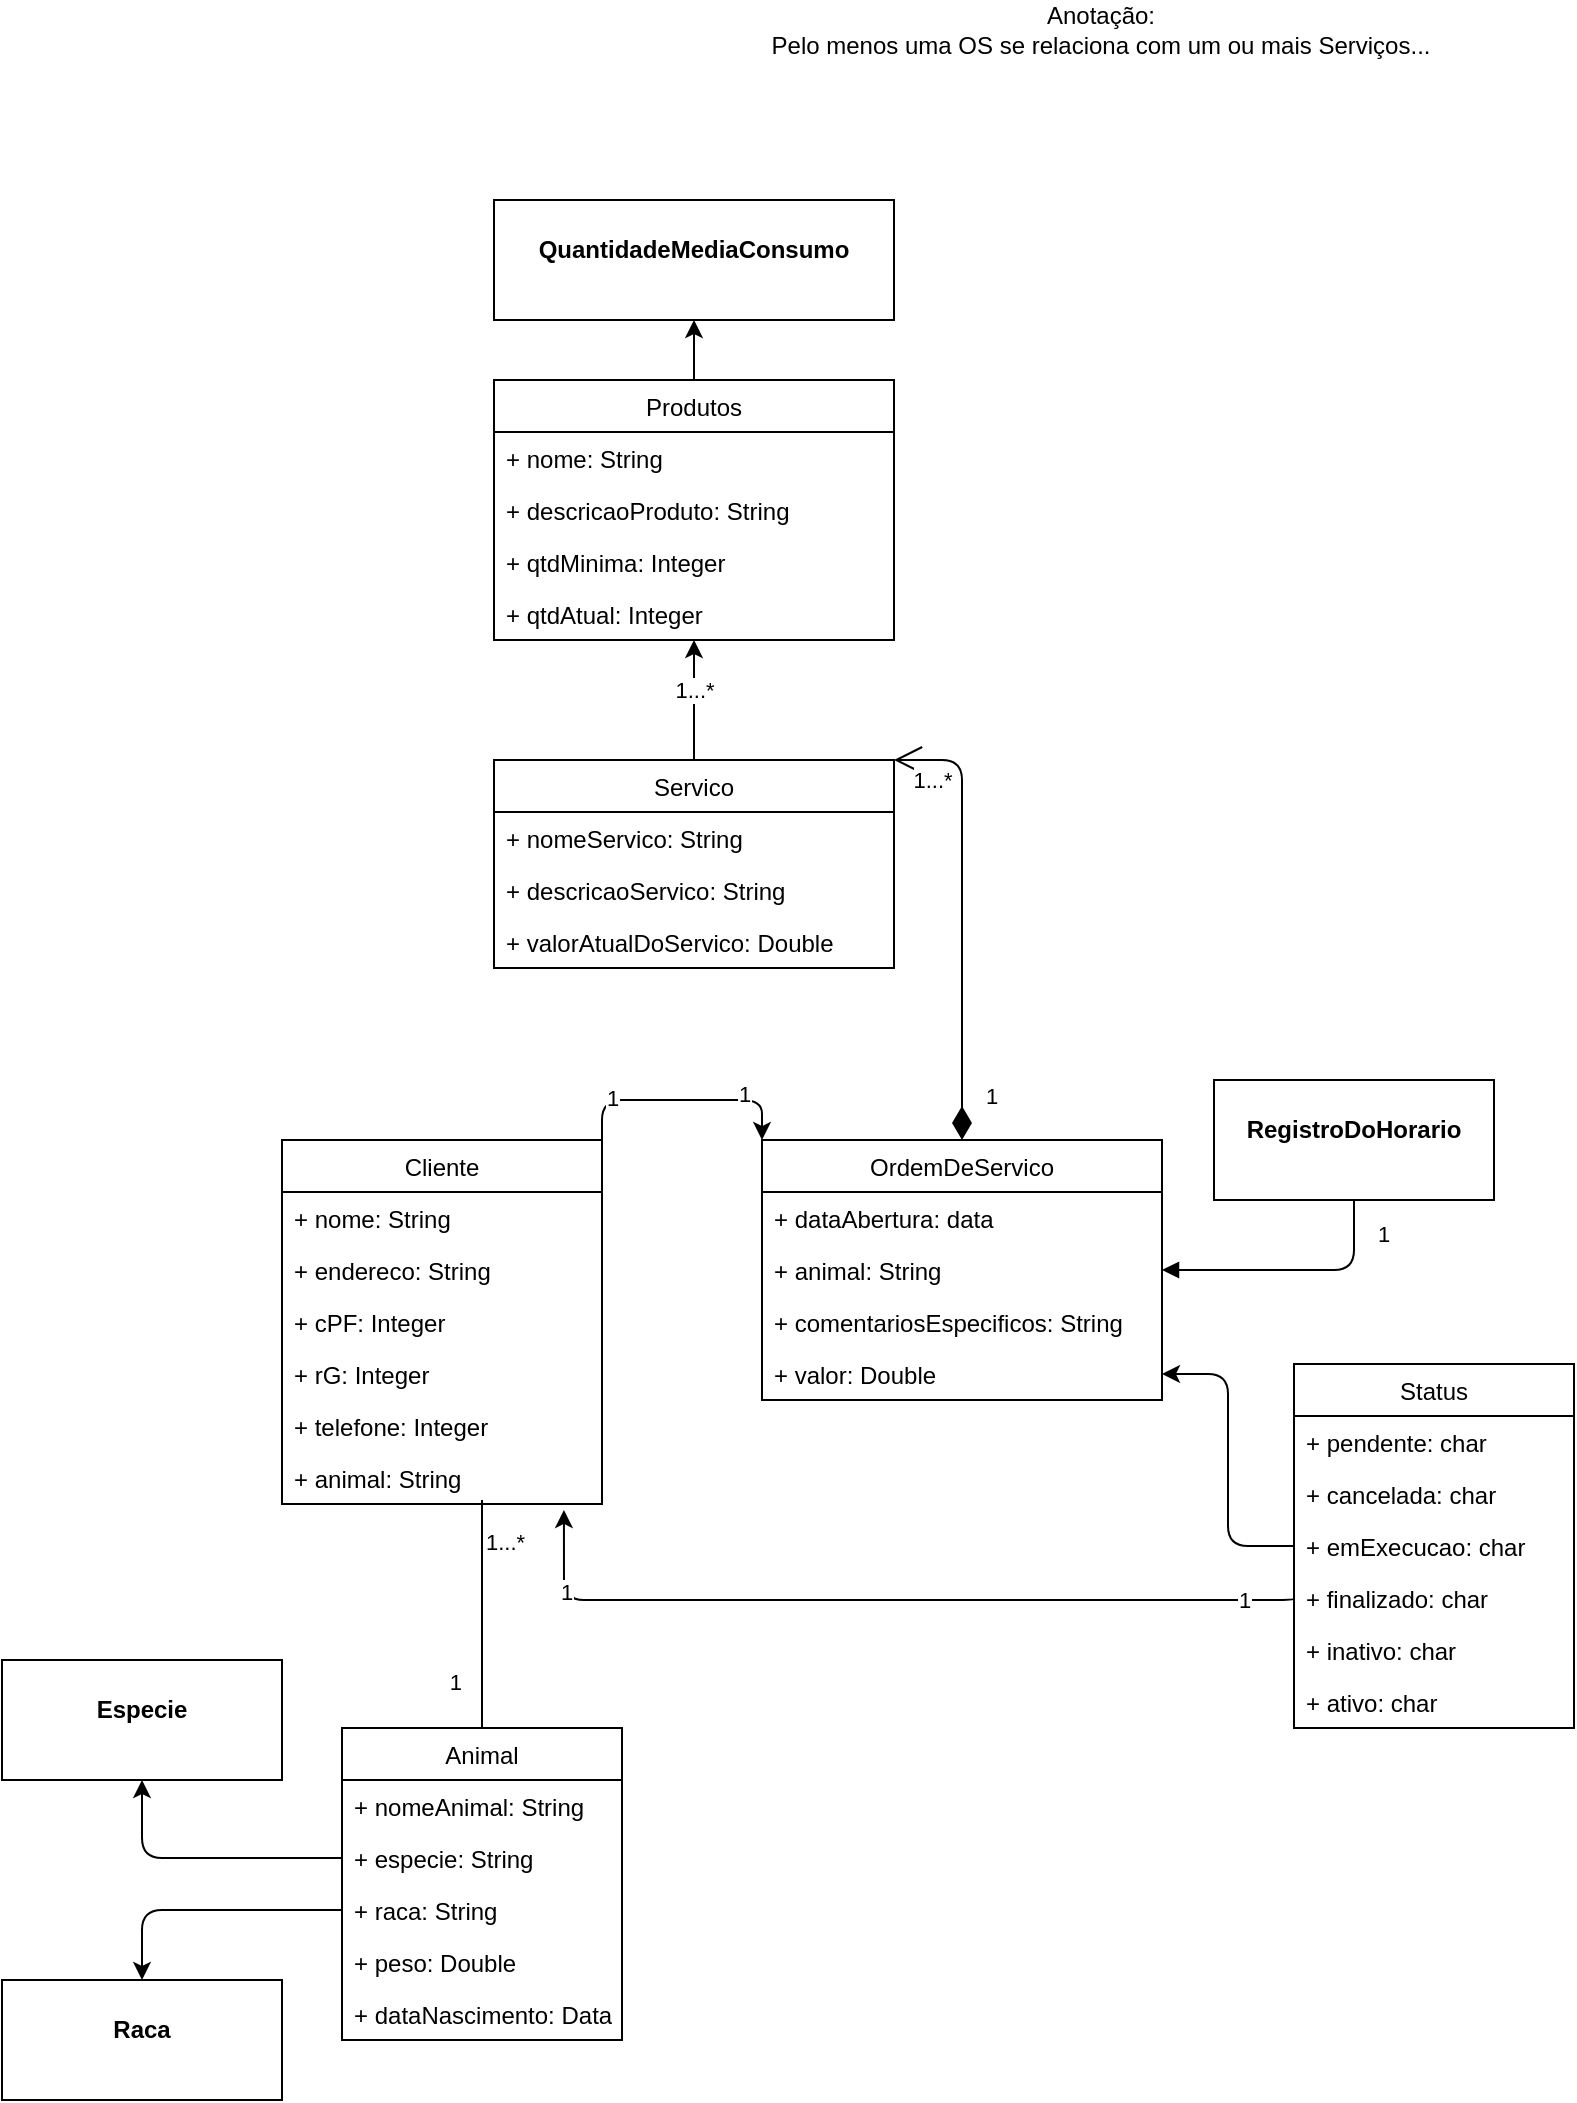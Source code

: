<mxfile version="18.0.2" type="github">
  <diagram id="C5RBs43oDa-KdzZeNtuy" name="Page-1">
    <mxGraphModel dx="1776" dy="664" grid="1" gridSize="10" guides="1" tooltips="1" connect="1" arrows="1" fold="1" page="1" pageScale="1" pageWidth="827" pageHeight="1169" math="0" shadow="0">
      <root>
        <mxCell id="WIyWlLk6GJQsqaUBKTNV-0" />
        <mxCell id="WIyWlLk6GJQsqaUBKTNV-1" parent="WIyWlLk6GJQsqaUBKTNV-0" />
        <mxCell id="aK-d2TUzTkQ9TdtU_zbg-91" style="edgeStyle=orthogonalEdgeStyle;curved=0;rounded=1;sketch=0;orthogonalLoop=1;jettySize=auto;html=1;exitX=1;exitY=0;exitDx=0;exitDy=0;entryX=0;entryY=0;entryDx=0;entryDy=0;" edge="1" parent="WIyWlLk6GJQsqaUBKTNV-1" source="-WMAqUKvxuHPdEfeoXhE-0" target="-WMAqUKvxuHPdEfeoXhE-9">
          <mxGeometry relative="1" as="geometry">
            <Array as="points">
              <mxPoint x="321" y="550" />
              <mxPoint x="401" y="550" />
            </Array>
          </mxGeometry>
        </mxCell>
        <mxCell id="aK-d2TUzTkQ9TdtU_zbg-92" value="1" style="edgeLabel;html=1;align=center;verticalAlign=middle;resizable=0;points=[];" vertex="1" connectable="0" parent="aK-d2TUzTkQ9TdtU_zbg-91">
          <mxGeometry x="-0.583" y="1" relative="1" as="geometry">
            <mxPoint as="offset" />
          </mxGeometry>
        </mxCell>
        <mxCell id="aK-d2TUzTkQ9TdtU_zbg-93" value="1" style="edgeLabel;html=1;align=center;verticalAlign=middle;resizable=0;points=[];" vertex="1" connectable="0" parent="aK-d2TUzTkQ9TdtU_zbg-91">
          <mxGeometry x="0.517" y="3" relative="1" as="geometry">
            <mxPoint as="offset" />
          </mxGeometry>
        </mxCell>
        <mxCell id="-WMAqUKvxuHPdEfeoXhE-0" value="Cliente" style="swimlane;fontStyle=0;childLayout=stackLayout;horizontal=1;startSize=26;fillColor=none;horizontalStack=0;resizeParent=1;resizeParentMax=0;resizeLast=0;collapsible=1;marginBottom=0;rounded=0;sketch=0;" parent="WIyWlLk6GJQsqaUBKTNV-1" vertex="1">
          <mxGeometry x="161" y="570" width="160" height="182" as="geometry" />
        </mxCell>
        <mxCell id="-WMAqUKvxuHPdEfeoXhE-1" value="+ nome: String&#xa;" style="text;strokeColor=none;fillColor=none;align=left;verticalAlign=top;spacingLeft=4;spacingRight=4;overflow=hidden;rotatable=0;points=[[0,0.5],[1,0.5]];portConstraint=eastwest;rounded=0;sketch=0;" parent="-WMAqUKvxuHPdEfeoXhE-0" vertex="1">
          <mxGeometry y="26" width="160" height="26" as="geometry" />
        </mxCell>
        <mxCell id="-WMAqUKvxuHPdEfeoXhE-2" value="+ endereco: String" style="text;strokeColor=none;fillColor=none;align=left;verticalAlign=top;spacingLeft=4;spacingRight=4;overflow=hidden;rotatable=0;points=[[0,0.5],[1,0.5]];portConstraint=eastwest;rounded=0;sketch=0;" parent="-WMAqUKvxuHPdEfeoXhE-0" vertex="1">
          <mxGeometry y="52" width="160" height="26" as="geometry" />
        </mxCell>
        <mxCell id="-WMAqUKvxuHPdEfeoXhE-4" value="+ cPF: Integer" style="text;strokeColor=none;fillColor=none;align=left;verticalAlign=top;spacingLeft=4;spacingRight=4;overflow=hidden;rotatable=0;points=[[0,0.5],[1,0.5]];portConstraint=eastwest;rounded=0;sketch=0;" parent="-WMAqUKvxuHPdEfeoXhE-0" vertex="1">
          <mxGeometry y="78" width="160" height="26" as="geometry" />
        </mxCell>
        <mxCell id="-WMAqUKvxuHPdEfeoXhE-8" value="+ rG: Integer" style="text;strokeColor=none;fillColor=none;align=left;verticalAlign=top;spacingLeft=4;spacingRight=4;overflow=hidden;rotatable=0;points=[[0,0.5],[1,0.5]];portConstraint=eastwest;rounded=0;sketch=0;" parent="-WMAqUKvxuHPdEfeoXhE-0" vertex="1">
          <mxGeometry y="104" width="160" height="26" as="geometry" />
        </mxCell>
        <mxCell id="-WMAqUKvxuHPdEfeoXhE-6" value="+ telefone: Integer" style="text;strokeColor=none;fillColor=none;align=left;verticalAlign=top;spacingLeft=4;spacingRight=4;overflow=hidden;rotatable=0;points=[[0,0.5],[1,0.5]];portConstraint=eastwest;rounded=0;sketch=0;" parent="-WMAqUKvxuHPdEfeoXhE-0" vertex="1">
          <mxGeometry y="130" width="160" height="26" as="geometry" />
        </mxCell>
        <mxCell id="-WMAqUKvxuHPdEfeoXhE-5" value="+ animal: String" style="text;strokeColor=none;fillColor=none;align=left;verticalAlign=top;spacingLeft=4;spacingRight=4;overflow=hidden;rotatable=0;points=[[0,0.5],[1,0.5]];portConstraint=eastwest;rounded=0;sketch=0;" parent="-WMAqUKvxuHPdEfeoXhE-0" vertex="1">
          <mxGeometry y="156" width="160" height="26" as="geometry" />
        </mxCell>
        <mxCell id="-WMAqUKvxuHPdEfeoXhE-9" value="OrdemDeServico" style="swimlane;fontStyle=0;childLayout=stackLayout;horizontal=1;startSize=26;fillColor=none;horizontalStack=0;resizeParent=1;resizeParentMax=0;resizeLast=0;collapsible=1;marginBottom=0;rounded=0;sketch=0;" parent="WIyWlLk6GJQsqaUBKTNV-1" vertex="1">
          <mxGeometry x="401" y="570" width="200" height="130" as="geometry" />
        </mxCell>
        <mxCell id="-WMAqUKvxuHPdEfeoXhE-10" value="+ dataAbertura: data" style="text;strokeColor=none;fillColor=none;align=left;verticalAlign=top;spacingLeft=4;spacingRight=4;overflow=hidden;rotatable=0;points=[[0,0.5],[1,0.5]];portConstraint=eastwest;rounded=0;sketch=0;" parent="-WMAqUKvxuHPdEfeoXhE-9" vertex="1">
          <mxGeometry y="26" width="200" height="26" as="geometry" />
        </mxCell>
        <mxCell id="-WMAqUKvxuHPdEfeoXhE-11" value="+ animal: String" style="text;strokeColor=none;fillColor=none;align=left;verticalAlign=top;spacingLeft=4;spacingRight=4;overflow=hidden;rotatable=0;points=[[0,0.5],[1,0.5]];portConstraint=eastwest;rounded=0;sketch=0;" parent="-WMAqUKvxuHPdEfeoXhE-9" vertex="1">
          <mxGeometry y="52" width="200" height="26" as="geometry" />
        </mxCell>
        <mxCell id="-WMAqUKvxuHPdEfeoXhE-12" value="+ comentariosEspecificos: String" style="text;strokeColor=none;fillColor=none;align=left;verticalAlign=top;spacingLeft=4;spacingRight=4;overflow=hidden;rotatable=0;points=[[0,0.5],[1,0.5]];portConstraint=eastwest;rounded=0;sketch=0;" parent="-WMAqUKvxuHPdEfeoXhE-9" vertex="1">
          <mxGeometry y="78" width="200" height="26" as="geometry" />
        </mxCell>
        <mxCell id="aK-d2TUzTkQ9TdtU_zbg-4" value="+ valor: Double" style="text;strokeColor=none;fillColor=none;align=left;verticalAlign=top;spacingLeft=4;spacingRight=4;overflow=hidden;rotatable=0;points=[[0,0.5],[1,0.5]];portConstraint=eastwest;rounded=0;sketch=0;" vertex="1" parent="-WMAqUKvxuHPdEfeoXhE-9">
          <mxGeometry y="104" width="200" height="26" as="geometry" />
        </mxCell>
        <mxCell id="aK-d2TUzTkQ9TdtU_zbg-24" value="" style="edgeStyle=orthogonalEdgeStyle;curved=0;rounded=1;sketch=0;orthogonalLoop=1;jettySize=auto;html=1;" edge="1" parent="WIyWlLk6GJQsqaUBKTNV-1" source="aK-d2TUzTkQ9TdtU_zbg-5" target="aK-d2TUzTkQ9TdtU_zbg-4">
          <mxGeometry relative="1" as="geometry" />
        </mxCell>
        <mxCell id="aK-d2TUzTkQ9TdtU_zbg-5" value="Status" style="swimlane;fontStyle=0;childLayout=stackLayout;horizontal=1;startSize=26;fillColor=none;horizontalStack=0;resizeParent=1;resizeParentMax=0;resizeLast=0;collapsible=1;marginBottom=0;rounded=0;sketch=0;" vertex="1" parent="WIyWlLk6GJQsqaUBKTNV-1">
          <mxGeometry x="667" y="682" width="140" height="182" as="geometry" />
        </mxCell>
        <mxCell id="aK-d2TUzTkQ9TdtU_zbg-6" value="+ pendente: char" style="text;strokeColor=none;fillColor=none;align=left;verticalAlign=top;spacingLeft=4;spacingRight=4;overflow=hidden;rotatable=0;points=[[0,0.5],[1,0.5]];portConstraint=eastwest;rounded=0;sketch=0;" vertex="1" parent="aK-d2TUzTkQ9TdtU_zbg-5">
          <mxGeometry y="26" width="140" height="26" as="geometry" />
        </mxCell>
        <mxCell id="aK-d2TUzTkQ9TdtU_zbg-7" value="+ cancelada: char" style="text;strokeColor=none;fillColor=none;align=left;verticalAlign=top;spacingLeft=4;spacingRight=4;overflow=hidden;rotatable=0;points=[[0,0.5],[1,0.5]];portConstraint=eastwest;rounded=0;sketch=0;" vertex="1" parent="aK-d2TUzTkQ9TdtU_zbg-5">
          <mxGeometry y="52" width="140" height="26" as="geometry" />
        </mxCell>
        <mxCell id="aK-d2TUzTkQ9TdtU_zbg-8" value="+ emExecucao: char" style="text;strokeColor=none;fillColor=none;align=left;verticalAlign=top;spacingLeft=4;spacingRight=4;overflow=hidden;rotatable=0;points=[[0,0.5],[1,0.5]];portConstraint=eastwest;rounded=0;sketch=0;" vertex="1" parent="aK-d2TUzTkQ9TdtU_zbg-5">
          <mxGeometry y="78" width="140" height="26" as="geometry" />
        </mxCell>
        <mxCell id="aK-d2TUzTkQ9TdtU_zbg-10" value="+ finalizado: char" style="text;strokeColor=none;fillColor=none;align=left;verticalAlign=top;spacingLeft=4;spacingRight=4;overflow=hidden;rotatable=0;points=[[0,0.5],[1,0.5]];portConstraint=eastwest;rounded=0;sketch=0;" vertex="1" parent="aK-d2TUzTkQ9TdtU_zbg-5">
          <mxGeometry y="104" width="140" height="26" as="geometry" />
        </mxCell>
        <mxCell id="aK-d2TUzTkQ9TdtU_zbg-9" value="+ inativo: char" style="text;strokeColor=none;fillColor=none;align=left;verticalAlign=top;spacingLeft=4;spacingRight=4;overflow=hidden;rotatable=0;points=[[0,0.5],[1,0.5]];portConstraint=eastwest;rounded=0;sketch=0;" vertex="1" parent="aK-d2TUzTkQ9TdtU_zbg-5">
          <mxGeometry y="130" width="140" height="26" as="geometry" />
        </mxCell>
        <mxCell id="aK-d2TUzTkQ9TdtU_zbg-12" value="+ ativo: char" style="text;strokeColor=none;fillColor=none;align=left;verticalAlign=top;spacingLeft=4;spacingRight=4;overflow=hidden;rotatable=0;points=[[0,0.5],[1,0.5]];portConstraint=eastwest;rounded=0;sketch=0;" vertex="1" parent="aK-d2TUzTkQ9TdtU_zbg-5">
          <mxGeometry y="156" width="140" height="26" as="geometry" />
        </mxCell>
        <mxCell id="aK-d2TUzTkQ9TdtU_zbg-13" value="&lt;p style=&quot;margin:0px;margin-top:4px;text-align:center;&quot;&gt;&lt;br&gt;&lt;b&gt;RegistroDoHorario&lt;/b&gt;&lt;/p&gt;" style="verticalAlign=top;align=left;overflow=fill;fontSize=12;fontFamily=Helvetica;html=1;rounded=0;sketch=0;" vertex="1" parent="WIyWlLk6GJQsqaUBKTNV-1">
          <mxGeometry x="627" y="540" width="140" height="60" as="geometry" />
        </mxCell>
        <mxCell id="aK-d2TUzTkQ9TdtU_zbg-20" value="" style="endArrow=block;endFill=1;html=1;edgeStyle=orthogonalEdgeStyle;align=left;verticalAlign=top;rounded=1;sketch=0;curved=0;exitX=0.5;exitY=1;exitDx=0;exitDy=0;entryX=1;entryY=0.5;entryDx=0;entryDy=0;" edge="1" parent="WIyWlLk6GJQsqaUBKTNV-1" source="aK-d2TUzTkQ9TdtU_zbg-13" target="-WMAqUKvxuHPdEfeoXhE-11">
          <mxGeometry x="-1" relative="1" as="geometry">
            <mxPoint x="591" y="610" as="sourcePoint" />
            <mxPoint x="751" y="610" as="targetPoint" />
          </mxGeometry>
        </mxCell>
        <mxCell id="aK-d2TUzTkQ9TdtU_zbg-21" value="1" style="edgeLabel;resizable=0;html=1;align=left;verticalAlign=bottom;rounded=0;sketch=0;" connectable="0" vertex="1" parent="aK-d2TUzTkQ9TdtU_zbg-20">
          <mxGeometry x="-1" relative="1" as="geometry">
            <mxPoint x="10" y="25" as="offset" />
          </mxGeometry>
        </mxCell>
        <mxCell id="aK-d2TUzTkQ9TdtU_zbg-77" value="" style="edgeStyle=orthogonalEdgeStyle;curved=0;rounded=1;sketch=0;orthogonalLoop=1;jettySize=auto;html=1;" edge="1" parent="WIyWlLk6GJQsqaUBKTNV-1" source="aK-d2TUzTkQ9TdtU_zbg-36" target="aK-d2TUzTkQ9TdtU_zbg-73">
          <mxGeometry relative="1" as="geometry" />
        </mxCell>
        <mxCell id="aK-d2TUzTkQ9TdtU_zbg-83" value="1...*" style="edgeLabel;html=1;align=center;verticalAlign=middle;resizable=0;points=[];" vertex="1" connectable="0" parent="aK-d2TUzTkQ9TdtU_zbg-77">
          <mxGeometry x="0.738" y="2" relative="1" as="geometry">
            <mxPoint x="2" y="17" as="offset" />
          </mxGeometry>
        </mxCell>
        <mxCell id="aK-d2TUzTkQ9TdtU_zbg-36" value="Servico" style="swimlane;fontStyle=0;childLayout=stackLayout;horizontal=1;startSize=26;fillColor=none;horizontalStack=0;resizeParent=1;resizeParentMax=0;resizeLast=0;collapsible=1;marginBottom=0;rounded=0;sketch=0;" vertex="1" parent="WIyWlLk6GJQsqaUBKTNV-1">
          <mxGeometry x="267" y="380" width="200" height="104" as="geometry" />
        </mxCell>
        <mxCell id="aK-d2TUzTkQ9TdtU_zbg-37" value="+ nomeServico: String" style="text;strokeColor=none;fillColor=none;align=left;verticalAlign=top;spacingLeft=4;spacingRight=4;overflow=hidden;rotatable=0;points=[[0,0.5],[1,0.5]];portConstraint=eastwest;rounded=0;sketch=0;" vertex="1" parent="aK-d2TUzTkQ9TdtU_zbg-36">
          <mxGeometry y="26" width="200" height="26" as="geometry" />
        </mxCell>
        <mxCell id="aK-d2TUzTkQ9TdtU_zbg-38" value="+ descricaoServico: String" style="text;strokeColor=none;fillColor=none;align=left;verticalAlign=top;spacingLeft=4;spacingRight=4;overflow=hidden;rotatable=0;points=[[0,0.5],[1,0.5]];portConstraint=eastwest;rounded=0;sketch=0;" vertex="1" parent="aK-d2TUzTkQ9TdtU_zbg-36">
          <mxGeometry y="52" width="200" height="26" as="geometry" />
        </mxCell>
        <mxCell id="aK-d2TUzTkQ9TdtU_zbg-39" value="+ valorAtualDoServico: Double" style="text;strokeColor=none;fillColor=none;align=left;verticalAlign=top;spacingLeft=4;spacingRight=4;overflow=hidden;rotatable=0;points=[[0,0.5],[1,0.5]];portConstraint=eastwest;rounded=0;sketch=0;" vertex="1" parent="aK-d2TUzTkQ9TdtU_zbg-36">
          <mxGeometry y="78" width="200" height="26" as="geometry" />
        </mxCell>
        <mxCell id="aK-d2TUzTkQ9TdtU_zbg-48" value="1" style="endArrow=open;html=1;endSize=12;startArrow=diamondThin;startSize=14;startFill=1;edgeStyle=orthogonalEdgeStyle;align=left;verticalAlign=bottom;rounded=1;sketch=0;curved=0;exitX=0.5;exitY=0;exitDx=0;exitDy=0;entryX=1;entryY=0;entryDx=0;entryDy=0;" edge="1" parent="WIyWlLk6GJQsqaUBKTNV-1" source="-WMAqUKvxuHPdEfeoXhE-9" target="aK-d2TUzTkQ9TdtU_zbg-36">
          <mxGeometry x="-0.882" y="-10" relative="1" as="geometry">
            <mxPoint x="351" y="440" as="sourcePoint" />
            <mxPoint x="637" y="400" as="targetPoint" />
            <Array as="points">
              <mxPoint x="501" y="380" />
            </Array>
            <mxPoint as="offset" />
          </mxGeometry>
        </mxCell>
        <mxCell id="aK-d2TUzTkQ9TdtU_zbg-49" value="1...*" style="edgeLabel;html=1;align=center;verticalAlign=middle;resizable=0;points=[];" vertex="1" connectable="0" parent="aK-d2TUzTkQ9TdtU_zbg-48">
          <mxGeometry x="0.812" y="3" relative="1" as="geometry">
            <mxPoint x="-2" y="7" as="offset" />
          </mxGeometry>
        </mxCell>
        <mxCell id="aK-d2TUzTkQ9TdtU_zbg-51" value="Anotação: &lt;br&gt;Pelo menos uma OS se relaciona com um ou mais Serviços..." style="text;html=1;align=center;verticalAlign=middle;resizable=0;points=[];autosize=1;strokeColor=none;fillColor=none;" vertex="1" parent="WIyWlLk6GJQsqaUBKTNV-1">
          <mxGeometry x="400" width="340" height="30" as="geometry" />
        </mxCell>
        <mxCell id="aK-d2TUzTkQ9TdtU_zbg-52" value="Animal" style="swimlane;fontStyle=0;childLayout=stackLayout;horizontal=1;startSize=26;fillColor=none;horizontalStack=0;resizeParent=1;resizeParentMax=0;resizeLast=0;collapsible=1;marginBottom=0;rounded=0;sketch=0;" vertex="1" parent="WIyWlLk6GJQsqaUBKTNV-1">
          <mxGeometry x="191" y="864" width="140" height="156" as="geometry" />
        </mxCell>
        <mxCell id="aK-d2TUzTkQ9TdtU_zbg-53" value="+ nomeAnimal: String" style="text;strokeColor=none;fillColor=none;align=left;verticalAlign=top;spacingLeft=4;spacingRight=4;overflow=hidden;rotatable=0;points=[[0,0.5],[1,0.5]];portConstraint=eastwest;rounded=0;sketch=0;" vertex="1" parent="aK-d2TUzTkQ9TdtU_zbg-52">
          <mxGeometry y="26" width="140" height="26" as="geometry" />
        </mxCell>
        <mxCell id="aK-d2TUzTkQ9TdtU_zbg-54" value="+ especie: String" style="text;strokeColor=none;fillColor=none;align=left;verticalAlign=top;spacingLeft=4;spacingRight=4;overflow=hidden;rotatable=0;points=[[0,0.5],[1,0.5]];portConstraint=eastwest;rounded=0;sketch=0;" vertex="1" parent="aK-d2TUzTkQ9TdtU_zbg-52">
          <mxGeometry y="52" width="140" height="26" as="geometry" />
        </mxCell>
        <mxCell id="aK-d2TUzTkQ9TdtU_zbg-56" value="+ raca: String" style="text;strokeColor=none;fillColor=none;align=left;verticalAlign=top;spacingLeft=4;spacingRight=4;overflow=hidden;rotatable=0;points=[[0,0.5],[1,0.5]];portConstraint=eastwest;rounded=0;sketch=0;" vertex="1" parent="aK-d2TUzTkQ9TdtU_zbg-52">
          <mxGeometry y="78" width="140" height="26" as="geometry" />
        </mxCell>
        <mxCell id="aK-d2TUzTkQ9TdtU_zbg-57" value="+ peso: Double" style="text;strokeColor=none;fillColor=none;align=left;verticalAlign=top;spacingLeft=4;spacingRight=4;overflow=hidden;rotatable=0;points=[[0,0.5],[1,0.5]];portConstraint=eastwest;rounded=0;sketch=0;" vertex="1" parent="aK-d2TUzTkQ9TdtU_zbg-52">
          <mxGeometry y="104" width="140" height="26" as="geometry" />
        </mxCell>
        <mxCell id="aK-d2TUzTkQ9TdtU_zbg-55" value="+ dataNascimento: Data" style="text;strokeColor=none;fillColor=none;align=left;verticalAlign=top;spacingLeft=4;spacingRight=4;overflow=hidden;rotatable=0;points=[[0,0.5],[1,0.5]];portConstraint=eastwest;rounded=0;sketch=0;" vertex="1" parent="aK-d2TUzTkQ9TdtU_zbg-52">
          <mxGeometry y="130" width="140" height="26" as="geometry" />
        </mxCell>
        <mxCell id="aK-d2TUzTkQ9TdtU_zbg-62" value="" style="endArrow=none;html=1;edgeStyle=orthogonalEdgeStyle;rounded=1;sketch=0;curved=0;entryX=0.5;entryY=0;entryDx=0;entryDy=0;exitX=0.625;exitY=0.923;exitDx=0;exitDy=0;exitPerimeter=0;" edge="1" parent="WIyWlLk6GJQsqaUBKTNV-1" source="-WMAqUKvxuHPdEfeoXhE-5" target="aK-d2TUzTkQ9TdtU_zbg-52">
          <mxGeometry relative="1" as="geometry">
            <mxPoint x="261" y="760" as="sourcePoint" />
            <mxPoint x="301" y="810" as="targetPoint" />
            <Array as="points">
              <mxPoint x="261" y="780" />
              <mxPoint x="261" y="780" />
            </Array>
          </mxGeometry>
        </mxCell>
        <mxCell id="aK-d2TUzTkQ9TdtU_zbg-63" value="1...*" style="edgeLabel;resizable=0;html=1;align=left;verticalAlign=bottom;rounded=0;sketch=0;" connectable="0" vertex="1" parent="aK-d2TUzTkQ9TdtU_zbg-62">
          <mxGeometry x="-1" relative="1" as="geometry">
            <mxPoint y="30" as="offset" />
          </mxGeometry>
        </mxCell>
        <mxCell id="aK-d2TUzTkQ9TdtU_zbg-64" value="1" style="edgeLabel;resizable=0;html=1;align=right;verticalAlign=bottom;rounded=0;sketch=0;" connectable="0" vertex="1" parent="aK-d2TUzTkQ9TdtU_zbg-62">
          <mxGeometry x="1" relative="1" as="geometry">
            <mxPoint x="-10" y="-14" as="offset" />
          </mxGeometry>
        </mxCell>
        <mxCell id="aK-d2TUzTkQ9TdtU_zbg-66" value="&lt;p style=&quot;margin:0px;margin-top:4px;text-align:center;&quot;&gt;&lt;br&gt;&lt;b&gt;Especie&lt;/b&gt;&lt;/p&gt;&lt;p style=&quot;margin:0px;margin-top:4px;text-align:center;&quot;&gt;&lt;b&gt;&lt;br&gt;&lt;/b&gt;&lt;/p&gt;" style="verticalAlign=top;align=left;overflow=fill;fontSize=12;fontFamily=Helvetica;html=1;rounded=0;sketch=0;" vertex="1" parent="WIyWlLk6GJQsqaUBKTNV-1">
          <mxGeometry x="21" y="830" width="140" height="60" as="geometry" />
        </mxCell>
        <mxCell id="aK-d2TUzTkQ9TdtU_zbg-70" style="edgeStyle=orthogonalEdgeStyle;curved=0;rounded=1;sketch=0;orthogonalLoop=1;jettySize=auto;html=1;exitX=0;exitY=0.5;exitDx=0;exitDy=0;entryX=0.5;entryY=1;entryDx=0;entryDy=0;" edge="1" parent="WIyWlLk6GJQsqaUBKTNV-1" source="aK-d2TUzTkQ9TdtU_zbg-54" target="aK-d2TUzTkQ9TdtU_zbg-66">
          <mxGeometry relative="1" as="geometry" />
        </mxCell>
        <mxCell id="aK-d2TUzTkQ9TdtU_zbg-71" value="&lt;p style=&quot;margin:0px;margin-top:4px;text-align:center;&quot;&gt;&lt;br&gt;&lt;b&gt;Raca&lt;/b&gt;&lt;/p&gt;&lt;p style=&quot;margin:0px;margin-top:4px;text-align:center;&quot;&gt;&lt;b&gt;&lt;br&gt;&lt;/b&gt;&lt;/p&gt;" style="verticalAlign=top;align=left;overflow=fill;fontSize=12;fontFamily=Helvetica;html=1;rounded=0;sketch=0;" vertex="1" parent="WIyWlLk6GJQsqaUBKTNV-1">
          <mxGeometry x="21" y="990" width="140" height="60" as="geometry" />
        </mxCell>
        <mxCell id="aK-d2TUzTkQ9TdtU_zbg-72" style="edgeStyle=orthogonalEdgeStyle;curved=0;rounded=1;sketch=0;orthogonalLoop=1;jettySize=auto;html=1;exitX=0;exitY=0.5;exitDx=0;exitDy=0;" edge="1" parent="WIyWlLk6GJQsqaUBKTNV-1" source="aK-d2TUzTkQ9TdtU_zbg-56" target="aK-d2TUzTkQ9TdtU_zbg-71">
          <mxGeometry relative="1" as="geometry" />
        </mxCell>
        <mxCell id="aK-d2TUzTkQ9TdtU_zbg-80" style="edgeStyle=orthogonalEdgeStyle;curved=0;rounded=1;sketch=0;orthogonalLoop=1;jettySize=auto;html=1;exitX=0.5;exitY=0;exitDx=0;exitDy=0;entryX=0.5;entryY=1;entryDx=0;entryDy=0;" edge="1" parent="WIyWlLk6GJQsqaUBKTNV-1" source="aK-d2TUzTkQ9TdtU_zbg-73" target="aK-d2TUzTkQ9TdtU_zbg-79">
          <mxGeometry relative="1" as="geometry">
            <mxPoint x="361" y="70" as="targetPoint" />
          </mxGeometry>
        </mxCell>
        <mxCell id="aK-d2TUzTkQ9TdtU_zbg-73" value="Produtos" style="swimlane;fontStyle=0;childLayout=stackLayout;horizontal=1;startSize=26;fillColor=none;horizontalStack=0;resizeParent=1;resizeParentMax=0;resizeLast=0;collapsible=1;marginBottom=0;rounded=0;sketch=0;" vertex="1" parent="WIyWlLk6GJQsqaUBKTNV-1">
          <mxGeometry x="267" y="190" width="200" height="130" as="geometry" />
        </mxCell>
        <mxCell id="aK-d2TUzTkQ9TdtU_zbg-74" value="+ nome: String" style="text;strokeColor=none;fillColor=none;align=left;verticalAlign=top;spacingLeft=4;spacingRight=4;overflow=hidden;rotatable=0;points=[[0,0.5],[1,0.5]];portConstraint=eastwest;rounded=0;sketch=0;" vertex="1" parent="aK-d2TUzTkQ9TdtU_zbg-73">
          <mxGeometry y="26" width="200" height="26" as="geometry" />
        </mxCell>
        <mxCell id="aK-d2TUzTkQ9TdtU_zbg-75" value="+ descricaoProduto: String" style="text;strokeColor=none;fillColor=none;align=left;verticalAlign=top;spacingLeft=4;spacingRight=4;overflow=hidden;rotatable=0;points=[[0,0.5],[1,0.5]];portConstraint=eastwest;rounded=0;sketch=0;" vertex="1" parent="aK-d2TUzTkQ9TdtU_zbg-73">
          <mxGeometry y="52" width="200" height="26" as="geometry" />
        </mxCell>
        <mxCell id="aK-d2TUzTkQ9TdtU_zbg-76" value="+ qtdMinima: Integer" style="text;strokeColor=none;fillColor=none;align=left;verticalAlign=top;spacingLeft=4;spacingRight=4;overflow=hidden;rotatable=0;points=[[0,0.5],[1,0.5]];portConstraint=eastwest;rounded=0;sketch=0;" vertex="1" parent="aK-d2TUzTkQ9TdtU_zbg-73">
          <mxGeometry y="78" width="200" height="26" as="geometry" />
        </mxCell>
        <mxCell id="aK-d2TUzTkQ9TdtU_zbg-84" value="+ qtdAtual: Integer" style="text;strokeColor=none;fillColor=none;align=left;verticalAlign=top;spacingLeft=4;spacingRight=4;overflow=hidden;rotatable=0;points=[[0,0.5],[1,0.5]];portConstraint=eastwest;rounded=0;sketch=0;" vertex="1" parent="aK-d2TUzTkQ9TdtU_zbg-73">
          <mxGeometry y="104" width="200" height="26" as="geometry" />
        </mxCell>
        <mxCell id="aK-d2TUzTkQ9TdtU_zbg-79" value="&lt;p style=&quot;margin:0px;margin-top:4px;text-align:center;&quot;&gt;&lt;br&gt;&lt;b&gt;QuantidadeMediaConsumo&lt;/b&gt;&lt;/p&gt;" style="verticalAlign=top;align=left;overflow=fill;fontSize=12;fontFamily=Helvetica;html=1;rounded=0;sketch=0;" vertex="1" parent="WIyWlLk6GJQsqaUBKTNV-1">
          <mxGeometry x="267" y="100" width="200" height="60" as="geometry" />
        </mxCell>
        <mxCell id="aK-d2TUzTkQ9TdtU_zbg-87" style="edgeStyle=orthogonalEdgeStyle;curved=0;rounded=1;sketch=0;orthogonalLoop=1;jettySize=auto;html=1;exitX=0;exitY=0.5;exitDx=0;exitDy=0;entryX=0.881;entryY=1.115;entryDx=0;entryDy=0;entryPerimeter=0;" edge="1" parent="WIyWlLk6GJQsqaUBKTNV-1" source="aK-d2TUzTkQ9TdtU_zbg-10" target="-WMAqUKvxuHPdEfeoXhE-5">
          <mxGeometry relative="1" as="geometry">
            <Array as="points">
              <mxPoint x="667" y="800" />
              <mxPoint x="302" y="800" />
            </Array>
          </mxGeometry>
        </mxCell>
        <mxCell id="aK-d2TUzTkQ9TdtU_zbg-88" value="1" style="edgeLabel;html=1;align=center;verticalAlign=middle;resizable=0;points=[];" vertex="1" connectable="0" parent="aK-d2TUzTkQ9TdtU_zbg-87">
          <mxGeometry x="-0.874" relative="1" as="geometry">
            <mxPoint as="offset" />
          </mxGeometry>
        </mxCell>
        <mxCell id="aK-d2TUzTkQ9TdtU_zbg-89" value="1" style="edgeLabel;html=1;align=center;verticalAlign=middle;resizable=0;points=[];" vertex="1" connectable="0" parent="aK-d2TUzTkQ9TdtU_zbg-87">
          <mxGeometry x="0.8" y="-1" relative="1" as="geometry">
            <mxPoint as="offset" />
          </mxGeometry>
        </mxCell>
      </root>
    </mxGraphModel>
  </diagram>
</mxfile>
